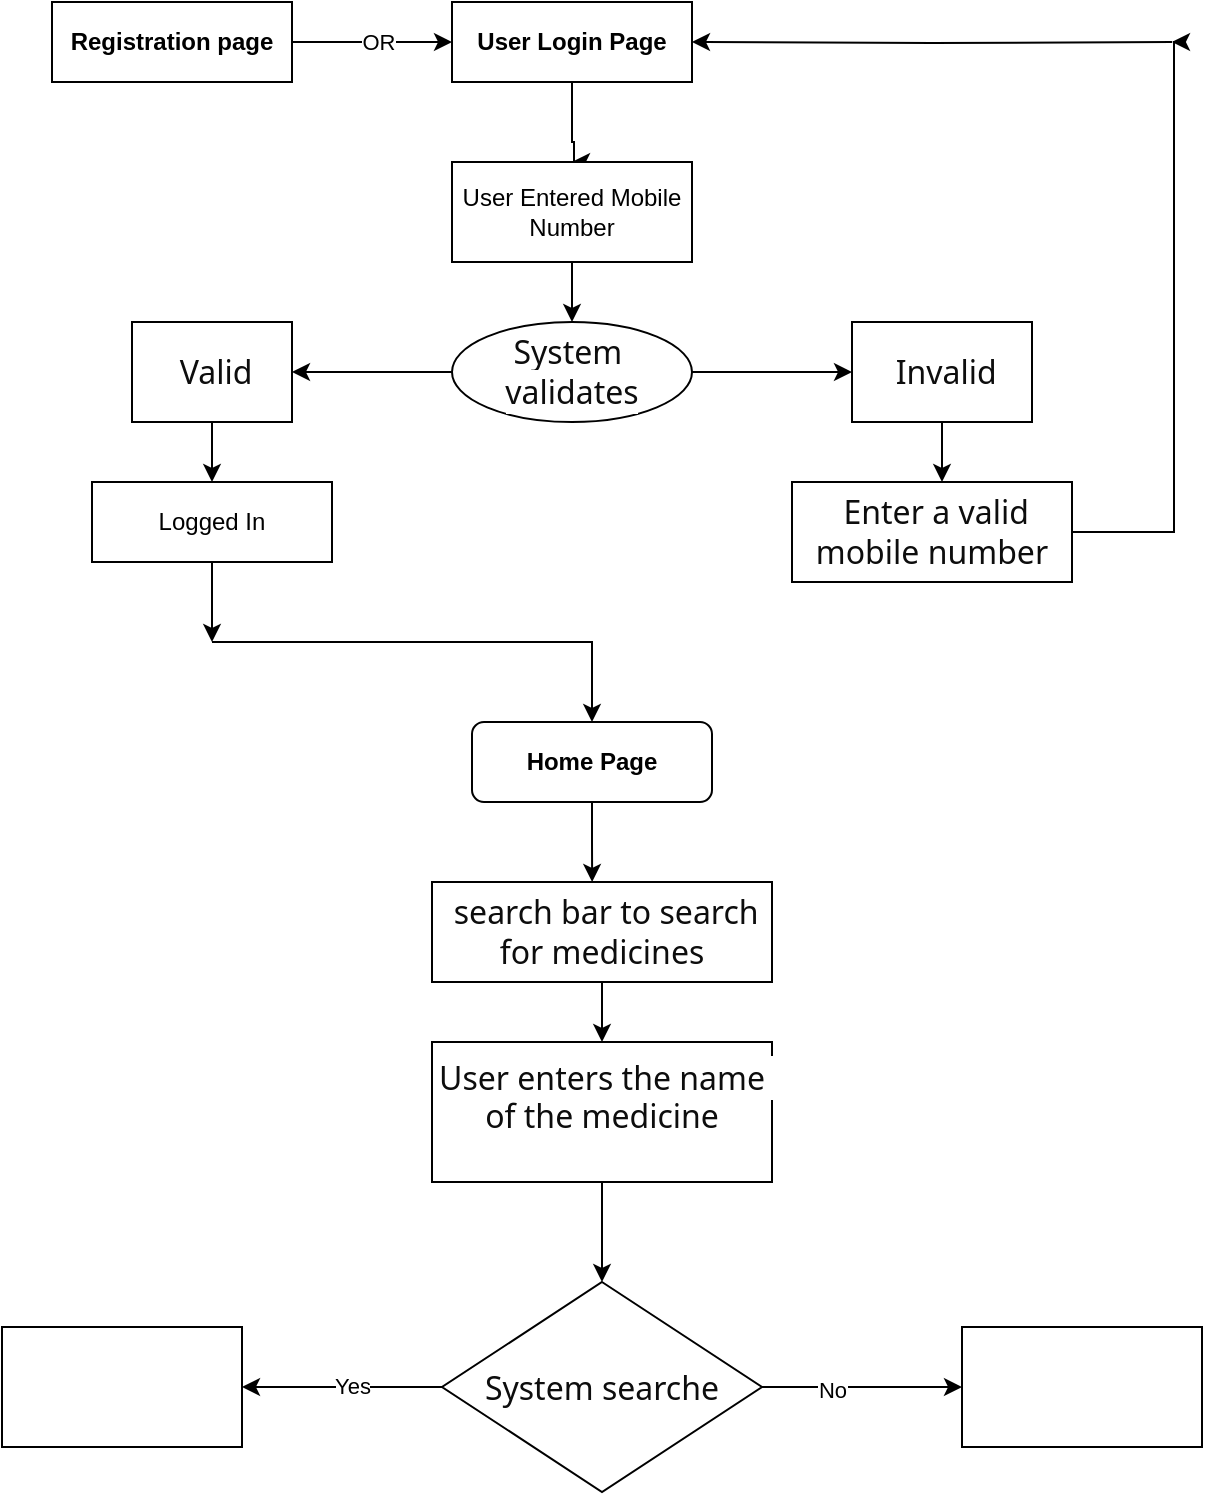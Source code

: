 <mxfile version="24.3.1" type="github">
  <diagram name="Page-1" id="qd11X_QE4psLmQw8Ulmh">
    <mxGraphModel dx="1050" dy="569" grid="1" gridSize="10" guides="1" tooltips="1" connect="1" arrows="1" fold="1" page="1" pageScale="1" pageWidth="827" pageHeight="1169" math="0" shadow="0">
      <root>
        <mxCell id="0" />
        <mxCell id="1" parent="0" />
        <mxCell id="4LJ5xfBsZ8PjG1jEw2eO-3" value="" style="edgeStyle=orthogonalEdgeStyle;rounded=0;orthogonalLoop=1;jettySize=auto;html=1;" edge="1" parent="1" source="4LJ5xfBsZ8PjG1jEw2eO-1">
          <mxGeometry relative="1" as="geometry">
            <mxPoint x="390" y="80" as="targetPoint" />
            <Array as="points">
              <mxPoint x="390" y="70" />
              <mxPoint x="391" y="70" />
            </Array>
          </mxGeometry>
        </mxCell>
        <mxCell id="4LJ5xfBsZ8PjG1jEw2eO-1" value="User Login Page" style="rounded=0;whiteSpace=wrap;html=1;fontStyle=1" vertex="1" parent="1">
          <mxGeometry x="330" width="120" height="40" as="geometry" />
        </mxCell>
        <mxCell id="4LJ5xfBsZ8PjG1jEw2eO-5" value="" style="edgeStyle=orthogonalEdgeStyle;rounded=0;orthogonalLoop=1;jettySize=auto;html=1;" edge="1" parent="1" source="4LJ5xfBsZ8PjG1jEw2eO-2">
          <mxGeometry relative="1" as="geometry">
            <mxPoint x="390" y="160" as="targetPoint" />
          </mxGeometry>
        </mxCell>
        <mxCell id="4LJ5xfBsZ8PjG1jEw2eO-2" value="User Entered Mobile Number" style="whiteSpace=wrap;html=1;rounded=0;" vertex="1" parent="1">
          <mxGeometry x="330" y="80" width="120" height="50" as="geometry" />
        </mxCell>
        <mxCell id="4LJ5xfBsZ8PjG1jEw2eO-8" value="" style="edgeStyle=orthogonalEdgeStyle;rounded=0;orthogonalLoop=1;jettySize=auto;html=1;" edge="1" parent="1" source="4LJ5xfBsZ8PjG1jEw2eO-6" target="4LJ5xfBsZ8PjG1jEw2eO-7">
          <mxGeometry relative="1" as="geometry" />
        </mxCell>
        <mxCell id="4LJ5xfBsZ8PjG1jEw2eO-10" value="" style="edgeStyle=orthogonalEdgeStyle;rounded=0;orthogonalLoop=1;jettySize=auto;html=1;" edge="1" parent="1" source="4LJ5xfBsZ8PjG1jEw2eO-6" target="4LJ5xfBsZ8PjG1jEw2eO-9">
          <mxGeometry relative="1" as="geometry" />
        </mxCell>
        <mxCell id="4LJ5xfBsZ8PjG1jEw2eO-6" value="&lt;span style=&quot;color: rgb(13, 13, 13); font-family: Söhne, ui-sans-serif, system-ui, -apple-system, &amp;quot;Segoe UI&amp;quot;, Roboto, Ubuntu, Cantarell, &amp;quot;Noto Sans&amp;quot;, sans-serif, &amp;quot;Helvetica Neue&amp;quot;, Arial, &amp;quot;Apple Color Emoji&amp;quot;, &amp;quot;Segoe UI Emoji&amp;quot;, &amp;quot;Segoe UI Symbol&amp;quot;, &amp;quot;Noto Color Emoji&amp;quot;; font-size: 16px; text-align: left; white-space-collapse: preserve; background-color: rgb(255, 255, 255);&quot;&gt;System &lt;/span&gt;&lt;div&gt;&lt;span style=&quot;color: rgb(13, 13, 13); font-family: Söhne, ui-sans-serif, system-ui, -apple-system, &amp;quot;Segoe UI&amp;quot;, Roboto, Ubuntu, Cantarell, &amp;quot;Noto Sans&amp;quot;, sans-serif, &amp;quot;Helvetica Neue&amp;quot;, Arial, &amp;quot;Apple Color Emoji&amp;quot;, &amp;quot;Segoe UI Emoji&amp;quot;, &amp;quot;Segoe UI Symbol&amp;quot;, &amp;quot;Noto Color Emoji&amp;quot;; font-size: 16px; text-align: left; white-space-collapse: preserve; background-color: rgb(255, 255, 255);&quot;&gt;validates&lt;/span&gt;&lt;/div&gt;" style="ellipse;whiteSpace=wrap;html=1;" vertex="1" parent="1">
          <mxGeometry x="330" y="160" width="120" height="50" as="geometry" />
        </mxCell>
        <mxCell id="4LJ5xfBsZ8PjG1jEw2eO-14" value="" style="edgeStyle=orthogonalEdgeStyle;rounded=0;orthogonalLoop=1;jettySize=auto;html=1;" edge="1" parent="1" source="4LJ5xfBsZ8PjG1jEw2eO-7">
          <mxGeometry relative="1" as="geometry">
            <mxPoint x="210" y="240" as="targetPoint" />
          </mxGeometry>
        </mxCell>
        <mxCell id="4LJ5xfBsZ8PjG1jEw2eO-7" value="&lt;br&gt;&lt;span style=&quot;color: rgb(13, 13, 13); font-family: Söhne, ui-sans-serif, system-ui, -apple-system, &amp;quot;Segoe UI&amp;quot;, Roboto, Ubuntu, Cantarell, &amp;quot;Noto Sans&amp;quot;, sans-serif, &amp;quot;Helvetica Neue&amp;quot;, Arial, &amp;quot;Apple Color Emoji&amp;quot;, &amp;quot;Segoe UI Emoji&amp;quot;, &amp;quot;Segoe UI Symbol&amp;quot;, &amp;quot;Noto Color Emoji&amp;quot;; font-size: 16px; font-style: normal; font-variant-ligatures: normal; font-variant-caps: normal; font-weight: 400; letter-spacing: normal; orphans: 2; text-align: left; text-indent: 0px; text-transform: none; widows: 2; word-spacing: 0px; -webkit-text-stroke-width: 0px; white-space: pre-wrap; background-color: rgb(255, 255, 255); text-decoration-thickness: initial; text-decoration-style: initial; text-decoration-color: initial; display: inline !important; float: none;&quot;&gt; Valid&lt;/span&gt;&lt;div&gt;&lt;br/&gt;&lt;/div&gt;" style="whiteSpace=wrap;html=1;" vertex="1" parent="1">
          <mxGeometry x="170" y="160" width="80" height="50" as="geometry" />
        </mxCell>
        <mxCell id="4LJ5xfBsZ8PjG1jEw2eO-17" value="" style="edgeStyle=orthogonalEdgeStyle;rounded=0;orthogonalLoop=1;jettySize=auto;html=1;" edge="1" parent="1" source="4LJ5xfBsZ8PjG1jEw2eO-9">
          <mxGeometry relative="1" as="geometry">
            <mxPoint x="575" y="240" as="targetPoint" />
          </mxGeometry>
        </mxCell>
        <mxCell id="4LJ5xfBsZ8PjG1jEw2eO-9" value="&lt;br&gt;&lt;span style=&quot;color: rgb(13, 13, 13); font-family: Söhne, ui-sans-serif, system-ui, -apple-system, &amp;quot;Segoe UI&amp;quot;, Roboto, Ubuntu, Cantarell, &amp;quot;Noto Sans&amp;quot;, sans-serif, &amp;quot;Helvetica Neue&amp;quot;, Arial, &amp;quot;Apple Color Emoji&amp;quot;, &amp;quot;Segoe UI Emoji&amp;quot;, &amp;quot;Segoe UI Symbol&amp;quot;, &amp;quot;Noto Color Emoji&amp;quot;; font-size: 16px; font-style: normal; font-variant-ligatures: normal; font-variant-caps: normal; font-weight: 400; letter-spacing: normal; orphans: 2; text-align: left; text-indent: 0px; text-transform: none; widows: 2; word-spacing: 0px; -webkit-text-stroke-width: 0px; white-space: pre-wrap; background-color: rgb(255, 255, 255); text-decoration-thickness: initial; text-decoration-style: initial; text-decoration-color: initial; display: inline !important; float: none;&quot;&gt; Invalid&lt;/span&gt;&lt;div&gt;&lt;br/&gt;&lt;/div&gt;" style="whiteSpace=wrap;html=1;" vertex="1" parent="1">
          <mxGeometry x="530" y="160" width="90" height="50" as="geometry" />
        </mxCell>
        <mxCell id="4LJ5xfBsZ8PjG1jEw2eO-22" value="" style="edgeStyle=orthogonalEdgeStyle;rounded=0;orthogonalLoop=1;jettySize=auto;html=1;" edge="1" parent="1" source="4LJ5xfBsZ8PjG1jEw2eO-13">
          <mxGeometry relative="1" as="geometry">
            <mxPoint x="210" y="320" as="targetPoint" />
            <Array as="points">
              <mxPoint x="210" y="320" />
              <mxPoint x="210" y="320" />
            </Array>
          </mxGeometry>
        </mxCell>
        <mxCell id="4LJ5xfBsZ8PjG1jEw2eO-13" value="Logged In" style="whiteSpace=wrap;html=1;" vertex="1" parent="1">
          <mxGeometry x="150" y="240" width="120" height="40" as="geometry" />
        </mxCell>
        <mxCell id="4LJ5xfBsZ8PjG1jEw2eO-29" value="" style="edgeStyle=orthogonalEdgeStyle;rounded=0;orthogonalLoop=1;jettySize=auto;html=1;" edge="1" parent="1" source="4LJ5xfBsZ8PjG1jEw2eO-16">
          <mxGeometry relative="1" as="geometry">
            <mxPoint x="690" y="20" as="targetPoint" />
            <Array as="points">
              <mxPoint x="691" y="265" />
            </Array>
          </mxGeometry>
        </mxCell>
        <mxCell id="4LJ5xfBsZ8PjG1jEw2eO-16" value="&lt;span style=&quot;color: rgb(13, 13, 13); font-family: Söhne, ui-sans-serif, system-ui, -apple-system, &amp;quot;Segoe UI&amp;quot;, Roboto, Ubuntu, Cantarell, &amp;quot;Noto Sans&amp;quot;, sans-serif, &amp;quot;Helvetica Neue&amp;quot;, Arial, &amp;quot;Apple Color Emoji&amp;quot;, &amp;quot;Segoe UI Emoji&amp;quot;, &amp;quot;Segoe UI Symbol&amp;quot;, &amp;quot;Noto Color Emoji&amp;quot;; font-size: 16px; text-align: left; white-space-collapse: preserve; background-color: rgb(255, 255, 255);&quot;&gt; Enter a valid mobile number&lt;/span&gt;" style="whiteSpace=wrap;html=1;" vertex="1" parent="1">
          <mxGeometry x="500" y="240" width="140" height="50" as="geometry" />
        </mxCell>
        <mxCell id="4LJ5xfBsZ8PjG1jEw2eO-20" value="" style="edgeStyle=orthogonalEdgeStyle;rounded=0;orthogonalLoop=1;jettySize=auto;html=1;" edge="1" parent="1" target="4LJ5xfBsZ8PjG1jEw2eO-1">
          <mxGeometry relative="1" as="geometry">
            <mxPoint x="690" y="20" as="sourcePoint" />
          </mxGeometry>
        </mxCell>
        <mxCell id="4LJ5xfBsZ8PjG1jEw2eO-23" value="" style="edgeStyle=orthogonalEdgeStyle;rounded=0;orthogonalLoop=1;jettySize=auto;html=1;" edge="1" parent="1">
          <mxGeometry relative="1" as="geometry">
            <mxPoint x="210" y="320" as="sourcePoint" />
            <mxPoint x="400" y="360" as="targetPoint" />
            <Array as="points">
              <mxPoint x="400" y="320" />
            </Array>
          </mxGeometry>
        </mxCell>
        <mxCell id="4LJ5xfBsZ8PjG1jEw2eO-26" value="Registration page" style="whiteSpace=wrap;html=1;rounded=0;fontStyle=1;" vertex="1" parent="1">
          <mxGeometry x="130" width="120" height="40" as="geometry" />
        </mxCell>
        <mxCell id="4LJ5xfBsZ8PjG1jEw2eO-27" value="" style="edgeStyle=orthogonalEdgeStyle;rounded=0;orthogonalLoop=1;jettySize=auto;html=1;exitX=1;exitY=0.5;exitDx=0;exitDy=0;entryX=0;entryY=0.5;entryDx=0;entryDy=0;" edge="1" parent="1" source="4LJ5xfBsZ8PjG1jEw2eO-26" target="4LJ5xfBsZ8PjG1jEw2eO-1">
          <mxGeometry relative="1" as="geometry">
            <mxPoint x="270" y="30" as="sourcePoint" />
            <mxPoint x="320" y="10" as="targetPoint" />
          </mxGeometry>
        </mxCell>
        <mxCell id="4LJ5xfBsZ8PjG1jEw2eO-34" value="OR" style="edgeLabel;html=1;align=center;verticalAlign=middle;resizable=0;points=[];" vertex="1" connectable="0" parent="4LJ5xfBsZ8PjG1jEw2eO-27">
          <mxGeometry x="0.07" relative="1" as="geometry">
            <mxPoint as="offset" />
          </mxGeometry>
        </mxCell>
        <mxCell id="4LJ5xfBsZ8PjG1jEw2eO-36" value="" style="edgeStyle=orthogonalEdgeStyle;rounded=0;orthogonalLoop=1;jettySize=auto;html=1;entryX=0.471;entryY=0;entryDx=0;entryDy=0;entryPerimeter=0;" edge="1" parent="1" source="4LJ5xfBsZ8PjG1jEw2eO-32" target="4LJ5xfBsZ8PjG1jEw2eO-37">
          <mxGeometry relative="1" as="geometry">
            <mxPoint x="400" y="430" as="targetPoint" />
            <Array as="points" />
          </mxGeometry>
        </mxCell>
        <mxCell id="4LJ5xfBsZ8PjG1jEw2eO-32" value="Home Page" style="rounded=1;whiteSpace=wrap;html=1;fontStyle=1" vertex="1" parent="1">
          <mxGeometry x="340" y="360" width="120" height="40" as="geometry" />
        </mxCell>
        <mxCell id="4LJ5xfBsZ8PjG1jEw2eO-33" style="edgeStyle=orthogonalEdgeStyle;rounded=0;orthogonalLoop=1;jettySize=auto;html=1;exitX=0.5;exitY=1;exitDx=0;exitDy=0;" edge="1" parent="1" source="4LJ5xfBsZ8PjG1jEw2eO-32" target="4LJ5xfBsZ8PjG1jEw2eO-32">
          <mxGeometry relative="1" as="geometry" />
        </mxCell>
        <mxCell id="4LJ5xfBsZ8PjG1jEw2eO-45" value="" style="edgeStyle=orthogonalEdgeStyle;rounded=0;orthogonalLoop=1;jettySize=auto;html=1;" edge="1" parent="1" source="4LJ5xfBsZ8PjG1jEw2eO-37" target="4LJ5xfBsZ8PjG1jEw2eO-38">
          <mxGeometry relative="1" as="geometry" />
        </mxCell>
        <mxCell id="4LJ5xfBsZ8PjG1jEw2eO-37" value="&lt;span style=&quot;color: rgb(13, 13, 13); font-family: Söhne, ui-sans-serif, system-ui, -apple-system, &amp;quot;Segoe UI&amp;quot;, Roboto, Ubuntu, Cantarell, &amp;quot;Noto Sans&amp;quot;, sans-serif, &amp;quot;Helvetica Neue&amp;quot;, Arial, &amp;quot;Apple Color Emoji&amp;quot;, &amp;quot;Segoe UI Emoji&amp;quot;, &amp;quot;Segoe UI Symbol&amp;quot;, &amp;quot;Noto Color Emoji&amp;quot;; font-size: 16px; text-align: left; white-space-collapse: preserve; background-color: rgb(255, 255, 255);&quot;&gt; search bar to search for medicines&lt;/span&gt;" style="rounded=0;whiteSpace=wrap;html=1;" vertex="1" parent="1">
          <mxGeometry x="320" y="440" width="170" height="50" as="geometry" />
        </mxCell>
        <mxCell id="4LJ5xfBsZ8PjG1jEw2eO-42" value="" style="edgeStyle=orthogonalEdgeStyle;rounded=0;orthogonalLoop=1;jettySize=auto;html=1;" edge="1" parent="1" source="4LJ5xfBsZ8PjG1jEw2eO-38">
          <mxGeometry relative="1" as="geometry">
            <mxPoint x="405" y="640" as="targetPoint" />
            <Array as="points">
              <mxPoint x="405" y="630" />
              <mxPoint x="405" y="630" />
            </Array>
          </mxGeometry>
        </mxCell>
        <mxCell id="4LJ5xfBsZ8PjG1jEw2eO-38" value="&#xa;&lt;span style=&quot;color: rgb(13, 13, 13); font-family: Söhne, ui-sans-serif, system-ui, -apple-system, &amp;quot;Segoe UI&amp;quot;, Roboto, Ubuntu, Cantarell, &amp;quot;Noto Sans&amp;quot;, sans-serif, &amp;quot;Helvetica Neue&amp;quot;, Arial, &amp;quot;Apple Color Emoji&amp;quot;, &amp;quot;Segoe UI Emoji&amp;quot;, &amp;quot;Segoe UI Symbol&amp;quot;, &amp;quot;Noto Color Emoji&amp;quot;; font-size: 16px; font-style: normal; font-variant-ligatures: normal; font-variant-caps: normal; font-weight: 400; letter-spacing: normal; orphans: 2; text-align: left; text-indent: 0px; text-transform: none; widows: 2; word-spacing: 0px; -webkit-text-stroke-width: 0px; white-space: pre-wrap; background-color: rgb(255, 255, 255); text-decoration-thickness: initial; text-decoration-style: initial; text-decoration-color: initial; display: inline !important; float: none;&quot;&gt;User enters the name of the medicine&lt;/span&gt;&#xa;&#xa;" style="whiteSpace=wrap;html=1;rounded=0;" vertex="1" parent="1">
          <mxGeometry x="320" y="520" width="170" height="70" as="geometry" />
        </mxCell>
        <mxCell id="4LJ5xfBsZ8PjG1jEw2eO-47" value="" style="edgeStyle=orthogonalEdgeStyle;rounded=0;orthogonalLoop=1;jettySize=auto;html=1;" edge="1" parent="1" source="4LJ5xfBsZ8PjG1jEw2eO-41" target="4LJ5xfBsZ8PjG1jEw2eO-46">
          <mxGeometry relative="1" as="geometry" />
        </mxCell>
        <mxCell id="4LJ5xfBsZ8PjG1jEw2eO-51" value="No" style="edgeLabel;html=1;align=center;verticalAlign=middle;resizable=0;points=[];" vertex="1" connectable="0" parent="4LJ5xfBsZ8PjG1jEw2eO-47">
          <mxGeometry x="-0.304" relative="1" as="geometry">
            <mxPoint y="1" as="offset" />
          </mxGeometry>
        </mxCell>
        <mxCell id="4LJ5xfBsZ8PjG1jEw2eO-49" value="" style="edgeStyle=orthogonalEdgeStyle;rounded=0;orthogonalLoop=1;jettySize=auto;html=1;" edge="1" parent="1" source="4LJ5xfBsZ8PjG1jEw2eO-41" target="4LJ5xfBsZ8PjG1jEw2eO-48">
          <mxGeometry relative="1" as="geometry" />
        </mxCell>
        <mxCell id="4LJ5xfBsZ8PjG1jEw2eO-50" value="Yes" style="edgeLabel;html=1;align=center;verticalAlign=middle;resizable=0;points=[];" vertex="1" connectable="0" parent="4LJ5xfBsZ8PjG1jEw2eO-49">
          <mxGeometry x="-0.096" y="-1" relative="1" as="geometry">
            <mxPoint as="offset" />
          </mxGeometry>
        </mxCell>
        <mxCell id="4LJ5xfBsZ8PjG1jEw2eO-41" value="&lt;br&gt;&lt;span style=&quot;color: rgb(13, 13, 13); font-family: Söhne, ui-sans-serif, system-ui, -apple-system, &amp;quot;Segoe UI&amp;quot;, Roboto, Ubuntu, Cantarell, &amp;quot;Noto Sans&amp;quot;, sans-serif, &amp;quot;Helvetica Neue&amp;quot;, Arial, &amp;quot;Apple Color Emoji&amp;quot;, &amp;quot;Segoe UI Emoji&amp;quot;, &amp;quot;Segoe UI Symbol&amp;quot;, &amp;quot;Noto Color Emoji&amp;quot;; font-size: 16px; font-style: normal; font-variant-ligatures: normal; font-variant-caps: normal; font-weight: 400; letter-spacing: normal; orphans: 2; text-align: left; text-indent: 0px; text-transform: none; widows: 2; word-spacing: 0px; -webkit-text-stroke-width: 0px; white-space: pre-wrap; background-color: rgb(255, 255, 255); text-decoration-thickness: initial; text-decoration-style: initial; text-decoration-color: initial; display: inline !important; float: none;&quot;&gt;System searche&lt;/span&gt;&lt;div&gt;&lt;br/&gt;&lt;/div&gt;" style="rhombus;whiteSpace=wrap;html=1;rounded=0;" vertex="1" parent="1">
          <mxGeometry x="325" y="640" width="160" height="105" as="geometry" />
        </mxCell>
        <mxCell id="4LJ5xfBsZ8PjG1jEw2eO-46" value="" style="rounded=0;whiteSpace=wrap;html=1;" vertex="1" parent="1">
          <mxGeometry x="585" y="662.5" width="120" height="60" as="geometry" />
        </mxCell>
        <mxCell id="4LJ5xfBsZ8PjG1jEw2eO-48" value="" style="whiteSpace=wrap;html=1;rounded=0;" vertex="1" parent="1">
          <mxGeometry x="105" y="662.5" width="120" height="60" as="geometry" />
        </mxCell>
      </root>
    </mxGraphModel>
  </diagram>
</mxfile>
